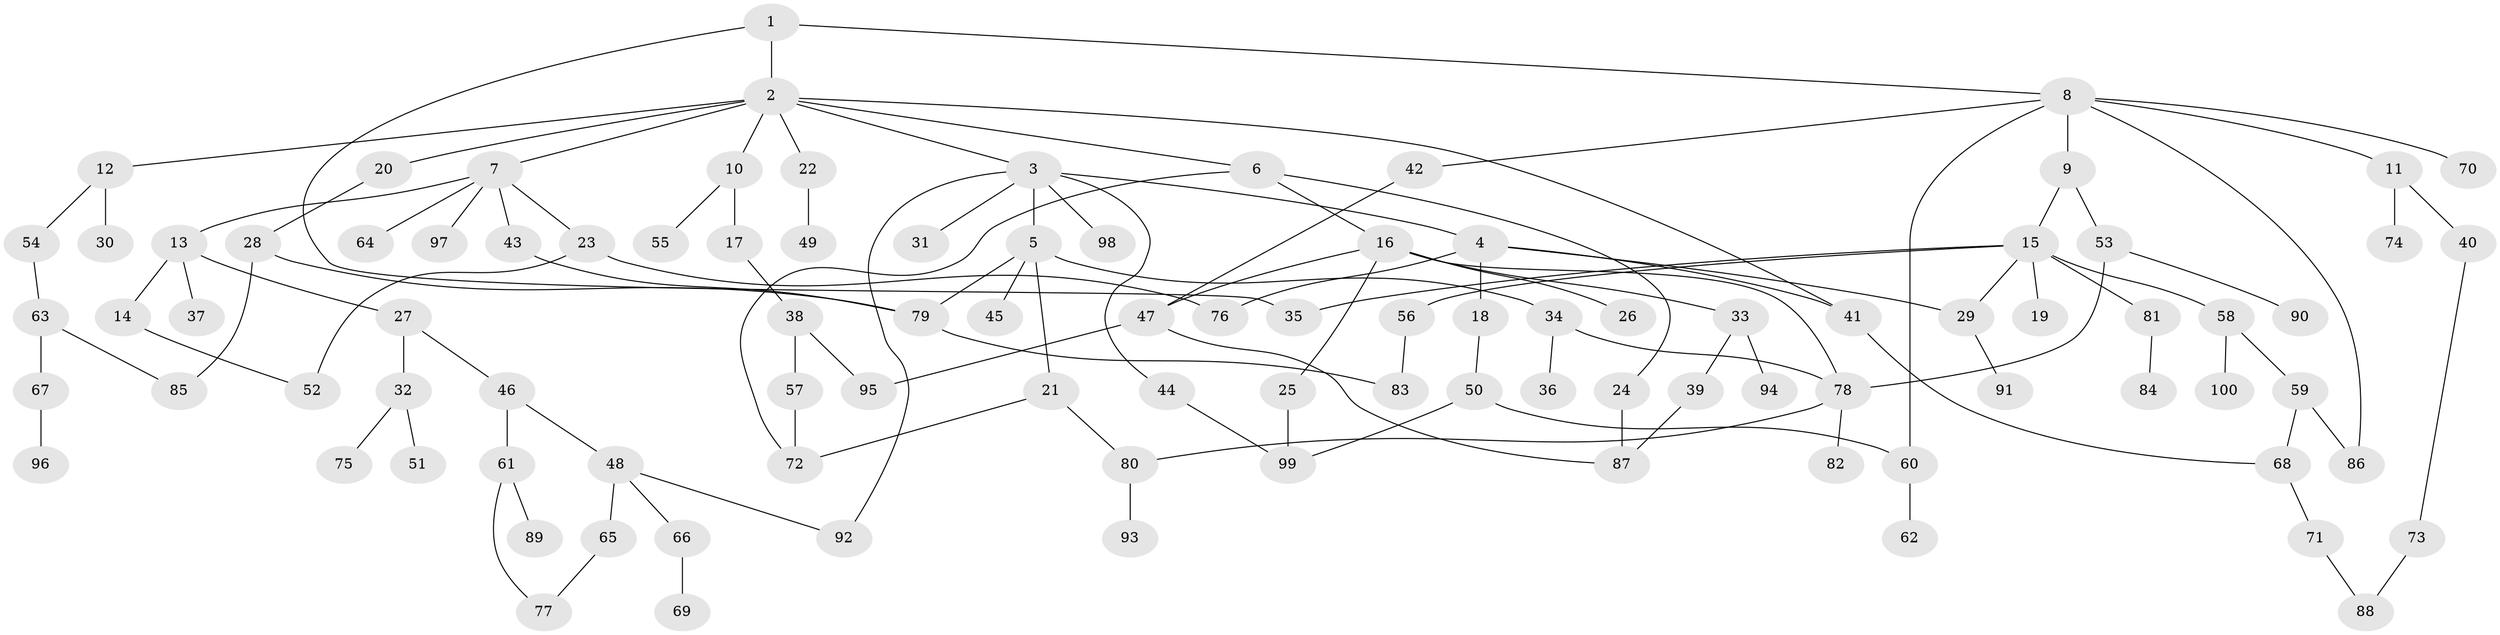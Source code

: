 // Generated by graph-tools (version 1.1) at 2025/54/02/21/25 11:54:43]
// undirected, 100 vertices, 125 edges
graph export_dot {
graph [start="1"]
  node [color=gray90,style=filled];
  1;
  2;
  3;
  4;
  5;
  6;
  7;
  8;
  9;
  10;
  11;
  12;
  13;
  14;
  15;
  16;
  17;
  18;
  19;
  20;
  21;
  22;
  23;
  24;
  25;
  26;
  27;
  28;
  29;
  30;
  31;
  32;
  33;
  34;
  35;
  36;
  37;
  38;
  39;
  40;
  41;
  42;
  43;
  44;
  45;
  46;
  47;
  48;
  49;
  50;
  51;
  52;
  53;
  54;
  55;
  56;
  57;
  58;
  59;
  60;
  61;
  62;
  63;
  64;
  65;
  66;
  67;
  68;
  69;
  70;
  71;
  72;
  73;
  74;
  75;
  76;
  77;
  78;
  79;
  80;
  81;
  82;
  83;
  84;
  85;
  86;
  87;
  88;
  89;
  90;
  91;
  92;
  93;
  94;
  95;
  96;
  97;
  98;
  99;
  100;
  1 -- 2;
  1 -- 8;
  1 -- 35;
  2 -- 3;
  2 -- 6;
  2 -- 7;
  2 -- 10;
  2 -- 12;
  2 -- 20;
  2 -- 22;
  2 -- 41;
  3 -- 4;
  3 -- 5;
  3 -- 31;
  3 -- 44;
  3 -- 92;
  3 -- 98;
  4 -- 18;
  4 -- 41;
  4 -- 76;
  4 -- 29;
  5 -- 21;
  5 -- 34;
  5 -- 45;
  5 -- 79;
  6 -- 16;
  6 -- 24;
  6 -- 72;
  7 -- 13;
  7 -- 23;
  7 -- 43;
  7 -- 64;
  7 -- 97;
  8 -- 9;
  8 -- 11;
  8 -- 42;
  8 -- 70;
  8 -- 86;
  8 -- 60;
  9 -- 15;
  9 -- 53;
  10 -- 17;
  10 -- 55;
  11 -- 40;
  11 -- 74;
  12 -- 30;
  12 -- 54;
  13 -- 14;
  13 -- 27;
  13 -- 37;
  14 -- 52;
  15 -- 19;
  15 -- 29;
  15 -- 56;
  15 -- 58;
  15 -- 81;
  15 -- 35;
  16 -- 25;
  16 -- 26;
  16 -- 33;
  16 -- 47;
  16 -- 78;
  17 -- 38;
  18 -- 50;
  20 -- 28;
  21 -- 80;
  21 -- 72;
  22 -- 49;
  23 -- 76;
  23 -- 52;
  24 -- 87;
  25 -- 99;
  27 -- 32;
  27 -- 46;
  28 -- 85;
  28 -- 79;
  29 -- 91;
  32 -- 51;
  32 -- 75;
  33 -- 39;
  33 -- 94;
  34 -- 36;
  34 -- 78;
  38 -- 57;
  38 -- 95;
  39 -- 87;
  40 -- 73;
  41 -- 68;
  42 -- 47;
  43 -- 79;
  44 -- 99;
  46 -- 48;
  46 -- 61;
  47 -- 95;
  47 -- 87;
  48 -- 65;
  48 -- 66;
  48 -- 92;
  50 -- 60;
  50 -- 99;
  53 -- 90;
  53 -- 78;
  54 -- 63;
  56 -- 83;
  57 -- 72;
  58 -- 59;
  58 -- 100;
  59 -- 68;
  59 -- 86;
  60 -- 62;
  61 -- 89;
  61 -- 77;
  63 -- 67;
  63 -- 85;
  65 -- 77;
  66 -- 69;
  67 -- 96;
  68 -- 71;
  71 -- 88;
  73 -- 88;
  78 -- 80;
  78 -- 82;
  79 -- 83;
  80 -- 93;
  81 -- 84;
}
